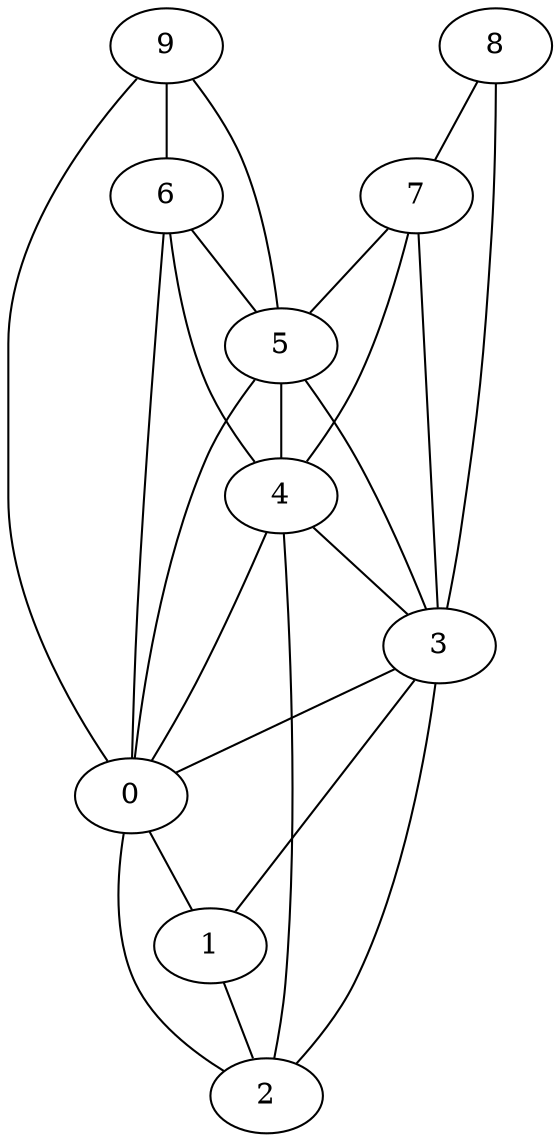 graph {
    0 [ label = "0" ]
    1 [ label = "1" ]
    2 [ label = "2" ]
    3 [ label = "3" ]
    4 [ label = "4" ]
    5 [ label = "5" ]
    6 [ label = "6" ]
    7 [ label = "7" ]
    8 [ label = "8" ]
    9 [ label = "9" ]
    0 -- 1 [ ]
    0 -- 2 [ ]
    1 -- 2 [ ]
    3 -- 0 [ ]
    3 -- 1 [ ]
    3 -- 2 [ ]
    4 -- 0 [ ]
    4 -- 2 [ ]
    4 -- 3 [ ]
    5 -- 0 [ ]
    5 -- 3 [ ]
    5 -- 4 [ ]
    6 -- 0 [ ]
    6 -- 4 [ ]
    6 -- 5 [ ]
    7 -- 3 [ ]
    7 -- 4 [ ]
    7 -- 5 [ ]
    8 -- 3 [ ]
    9 -- 6 [ ]
    8 -- 7 [ ]
    9 -- 0 [ ]
    9 -- 5 [ ]
}
